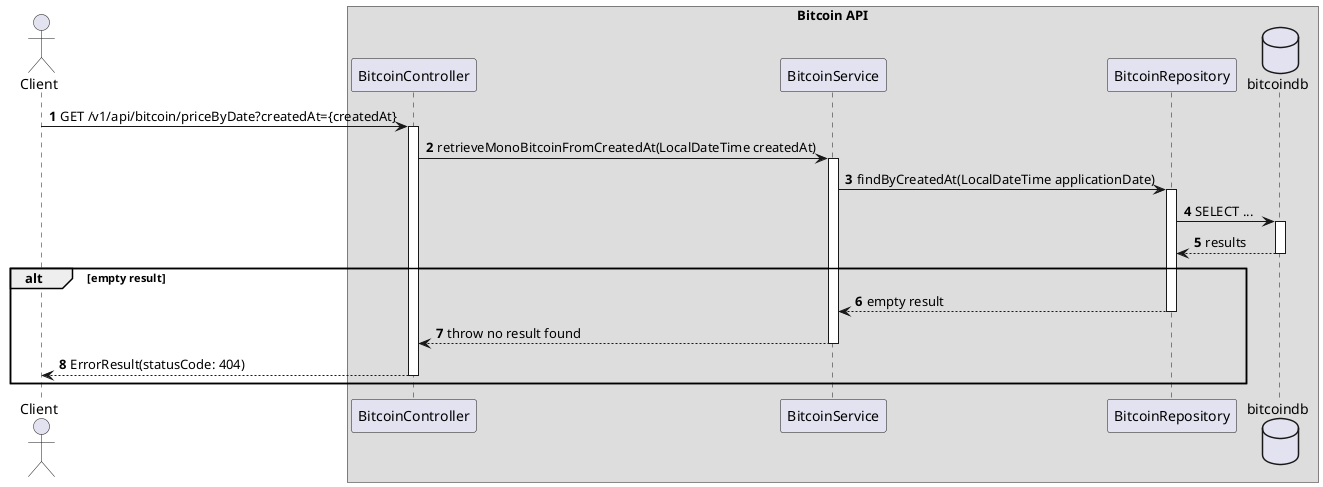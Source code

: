 @startuml GET_price_404_not_found
autonumber

actor Client

box Bitcoin API
    participant BitcoinController
    participant BitcoinService
    participant BitcoinRepository
    database bitcoindb
end box

Client -> BitcoinController: GET /v1/api/bitcoin/priceByDate?createdAt={createdAt}
activate BitcoinController
    BitcoinController -> BitcoinService: retrieveMonoBitcoinFromCreatedAt(LocalDateTime createdAt)
    activate BitcoinService
        BitcoinService -> BitcoinRepository: findByCreatedAt(LocalDateTime applicationDate)
        activate BitcoinRepository
            BitcoinRepository -> bitcoindb: SELECT ...
                activate bitcoindb
                return results
alt empty result
        return empty result
    return throw no result found
return ErrorResult(statusCode: 404)
end
@enduml